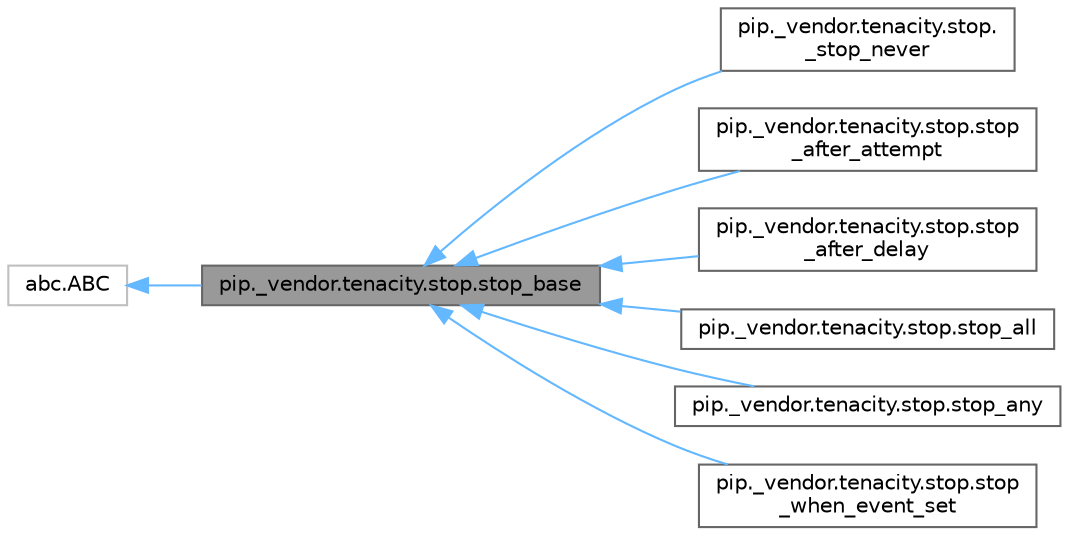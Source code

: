 digraph "pip._vendor.tenacity.stop.stop_base"
{
 // LATEX_PDF_SIZE
  bgcolor="transparent";
  edge [fontname=Helvetica,fontsize=10,labelfontname=Helvetica,labelfontsize=10];
  node [fontname=Helvetica,fontsize=10,shape=box,height=0.2,width=0.4];
  rankdir="LR";
  Node1 [id="Node000001",label="pip._vendor.tenacity.stop.stop_base",height=0.2,width=0.4,color="gray40", fillcolor="grey60", style="filled", fontcolor="black",tooltip=" "];
  Node2 -> Node1 [id="edge1_Node000001_Node000002",dir="back",color="steelblue1",style="solid",tooltip=" "];
  Node2 [id="Node000002",label="abc.ABC",height=0.2,width=0.4,color="grey75", fillcolor="white", style="filled",tooltip=" "];
  Node1 -> Node3 [id="edge2_Node000001_Node000003",dir="back",color="steelblue1",style="solid",tooltip=" "];
  Node3 [id="Node000003",label="pip._vendor.tenacity.stop.\l_stop_never",height=0.2,width=0.4,color="gray40", fillcolor="white", style="filled",URL="$d2/d96/classpip_1_1__vendor_1_1tenacity_1_1stop_1_1__stop__never.html",tooltip=" "];
  Node1 -> Node4 [id="edge3_Node000001_Node000004",dir="back",color="steelblue1",style="solid",tooltip=" "];
  Node4 [id="Node000004",label="pip._vendor.tenacity.stop.stop\l_after_attempt",height=0.2,width=0.4,color="gray40", fillcolor="white", style="filled",URL="$da/d56/classpip_1_1__vendor_1_1tenacity_1_1stop_1_1stop__after__attempt.html",tooltip=" "];
  Node1 -> Node5 [id="edge4_Node000001_Node000005",dir="back",color="steelblue1",style="solid",tooltip=" "];
  Node5 [id="Node000005",label="pip._vendor.tenacity.stop.stop\l_after_delay",height=0.2,width=0.4,color="gray40", fillcolor="white", style="filled",URL="$d5/d42/classpip_1_1__vendor_1_1tenacity_1_1stop_1_1stop__after__delay.html",tooltip=" "];
  Node1 -> Node6 [id="edge5_Node000001_Node000006",dir="back",color="steelblue1",style="solid",tooltip=" "];
  Node6 [id="Node000006",label="pip._vendor.tenacity.stop.stop_all",height=0.2,width=0.4,color="gray40", fillcolor="white", style="filled",URL="$d1/d32/classpip_1_1__vendor_1_1tenacity_1_1stop_1_1stop__all.html",tooltip=" "];
  Node1 -> Node7 [id="edge6_Node000001_Node000007",dir="back",color="steelblue1",style="solid",tooltip=" "];
  Node7 [id="Node000007",label="pip._vendor.tenacity.stop.stop_any",height=0.2,width=0.4,color="gray40", fillcolor="white", style="filled",URL="$d0/d33/classpip_1_1__vendor_1_1tenacity_1_1stop_1_1stop__any.html",tooltip=" "];
  Node1 -> Node8 [id="edge7_Node000001_Node000008",dir="back",color="steelblue1",style="solid",tooltip=" "];
  Node8 [id="Node000008",label="pip._vendor.tenacity.stop.stop\l_when_event_set",height=0.2,width=0.4,color="gray40", fillcolor="white", style="filled",URL="$d2/d12/classpip_1_1__vendor_1_1tenacity_1_1stop_1_1stop__when__event__set.html",tooltip=" "];
}
